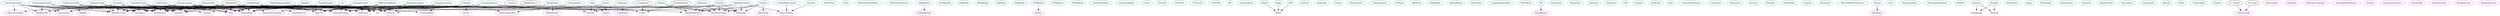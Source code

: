 digraph lang{
ConceptChunk	[shape=oval, color=turquoise4, label="ConceptChunk"];
CommonConcept	[shape=oval, color=turquoise4, label="CommonConcept"];
ConceptInstance	[shape=oval, color=turquoise4, label="ConceptInstance"];
Citation	[shape=oval, color=turquoise4, label="Citation"];
VarOrFunc	[shape=oval, color=turquoise4, label="VarOrFunc"];
CodeChunk	[shape=oval, color=turquoise4, label="CodeChunk"];
CodeVarChunk	[shape=oval, color=turquoise4, label="CodeVarChunk"];
CodeFuncChunk	[shape=oval, color=turquoise4, label="CodeFuncChunk"];
CI	[shape=oval, color=turquoise4, label="CI"];
ConstrainedChunk	[shape=oval, color=turquoise4, label="ConstrainedChunk"];
ConstrConcept	[shape=oval, color=turquoise4, label="ConstrConcept"];
DefinedQuantityDict	[shape=oval, color=turquoise4, label="DefinedQuantityDict"];
Term	[shape=oval, color=turquoise4, label="Term"];
DifferentialModel	[shape=oval, color=turquoise4, label="DifferentialModel"];
InitialValueProblem	[shape=oval, color=turquoise4, label="InitialValueProblem"];
ODESolverFormat	[shape=oval, color=turquoise4, label="ODESolverFormat"];
QDefinition	[shape=oval, color=turquoise4, label="QDefinition"];
NamedChunk	[shape=oval, color=turquoise4, label="NamedChunk"];
IdeaDict	[shape=oval, color=turquoise4, label="IdeaDict"];
QuantityDict	[shape=oval, color=turquoise4, label="QuantityDict"];
RelationConcept	[shape=oval, color=turquoise4, label="RelationConcept"];
UncertainChunk	[shape=oval, color=turquoise4, label="UncertainChunk"];
UncertQ	[shape=oval, color=turquoise4, label="UncertQ"];
UnitDefn	[shape=oval, color=turquoise4, label="UnitDefn"];
UnitEquation	[shape=oval, color=turquoise4, label="UnitEquation"];
UnitalChunk	[shape=oval, color=turquoise4, label="UnitalChunk"];
UnitaryChunk	[shape=oval, color=turquoise4, label="UnitaryChunk"];
ArithBinOp	[shape=oval, color=turquoise4, label="ArithBinOp"];
EqBinOp	[shape=oval, color=turquoise4, label="EqBinOp"];
BoolBinOp	[shape=oval, color=turquoise4, label="BoolBinOp"];
LABinOp	[shape=oval, color=turquoise4, label="LABinOp"];
OrdBinOp	[shape=oval, color=turquoise4, label="OrdBinOp"];
VVVBinOp	[shape=oval, color=turquoise4, label="VVVBinOp"];
VVNBinOp	[shape=oval, color=turquoise4, label="VVNBinOp"];
NVVBinOp	[shape=oval, color=turquoise4, label="NVVBinOp"];
AssocArithOper	[shape=oval, color=turquoise4, label="AssocArithOper"];
AssocBoolOper	[shape=oval, color=turquoise4, label="AssocBoolOper"];
UFunc	[shape=oval, color=turquoise4, label="UFunc"];
UFuncB	[shape=oval, color=turquoise4, label="UFuncB"];
UFuncVV	[shape=oval, color=turquoise4, label="UFuncVV"];
UFuncVN	[shape=oval, color=turquoise4, label="UFuncVN"];
CodeExpr	[shape=oval, color=turquoise4, label="CodeExpr"];
CiteField	[shape=oval, color=turquoise4, label="CiteField"];
HP	[shape=oval, color=turquoise4, label="HP"];
CitationKind	[shape=oval, color=turquoise4, label="CitationKind"];
Month	[shape=oval, color=turquoise4, label="Month"];
ListType	[shape=oval, color=turquoise4, label="ListType"];
ItemType	[shape=oval, color=turquoise4, label="ItemType"];
Contents	[shape=oval, color=turquoise4, label="Contents"];
DType	[shape=oval, color=turquoise4, label="DType"];
RawContent	[shape=oval, color=turquoise4, label="RawContent"];
LabelledContent	[shape=oval, color=turquoise4, label="LabelledContent"];
UnlabelledContent	[shape=oval, color=turquoise4, label="UnlabelledContent"];
ArithBinOp	[shape=oval, color=turquoise4, label="ArithBinOp"];
EqBinOp	[shape=oval, color=turquoise4, label="EqBinOp"];
BoolBinOp	[shape=oval, color=turquoise4, label="BoolBinOp"];
LABinOp	[shape=oval, color=turquoise4, label="LABinOp"];
OrdBinOp	[shape=oval, color=turquoise4, label="OrdBinOp"];
VVVBinOp	[shape=oval, color=turquoise4, label="VVVBinOp"];
VVNBinOp	[shape=oval, color=turquoise4, label="VVNBinOp"];
NVVBinOp	[shape=oval, color=turquoise4, label="NVVBinOp"];
AssocArithOper	[shape=oval, color=turquoise4, label="AssocArithOper"];
AssocBoolOper	[shape=oval, color=turquoise4, label="AssocBoolOper"];
UFunc	[shape=oval, color=turquoise4, label="UFunc"];
UFuncB	[shape=oval, color=turquoise4, label="UFuncB"];
UFuncVV	[shape=oval, color=turquoise4, label="UFuncVV"];
UFuncVN	[shape=oval, color=turquoise4, label="UFuncVN"];
Completeness	[shape=oval, color=turquoise4, label="Completeness"];
Expr	[shape=oval, color=turquoise4, label="Expr"];
LblType	[shape=oval, color=turquoise4, label="LblType"];
IRefProg	[shape=oval, color=turquoise4, label="IRefProg"];
Literal	[shape=oval, color=turquoise4, label="Literal"];
ArithBinOp	[shape=oval, color=turquoise4, label="ArithBinOp"];
EqBinOp	[shape=oval, color=turquoise4, label="EqBinOp"];
BoolBinOp	[shape=oval, color=turquoise4, label="BoolBinOp"];
LABinOp	[shape=oval, color=turquoise4, label="LABinOp"];
OrdBinOp	[shape=oval, color=turquoise4, label="OrdBinOp"];
VVVBinOp	[shape=oval, color=turquoise4, label="VVVBinOp"];
VVNBinOp	[shape=oval, color=turquoise4, label="VVNBinOp"];
NVVBinOp	[shape=oval, color=turquoise4, label="NVVBinOp"];
AssocArithOper	[shape=oval, color=turquoise4, label="AssocArithOper"];
AssocBoolOper	[shape=oval, color=turquoise4, label="AssocBoolOper"];
UFunc	[shape=oval, color=turquoise4, label="UFunc"];
UFuncB	[shape=oval, color=turquoise4, label="UFuncB"];
UFuncVV	[shape=oval, color=turquoise4, label="UFuncVV"];
UFuncVN	[shape=oval, color=turquoise4, label="UFuncVN"];
StatBinOp	[shape=oval, color=turquoise4, label="StatBinOp"];
SpaceBinOp	[shape=oval, color=turquoise4, label="SpaceBinOp"];
DerivType	[shape=oval, color=turquoise4, label="DerivType"];
ModelExpr	[shape=oval, color=turquoise4, label="ModelExpr"];
CapitalizationRule	[shape=oval, color=turquoise4, label="CapitalizationRule"];
PluralRule	[shape=oval, color=turquoise4, label="PluralRule"];
NP	[shape=oval, color=turquoise4, label="NP"];
EnumType	[shape=oval, color=turquoise4, label="EnumType"];
WrapType	[shape=oval, color=turquoise4, label="WrapType"];
SepType	[shape=oval, color=turquoise4, label="SepType"];
FoldType	[shape=oval, color=turquoise4, label="FoldType"];
URI	[shape=oval, color=turquoise4, label="URI"];
Scheme	[shape=oval, color=turquoise4, label="Scheme"];
Authority	[shape=oval, color=turquoise4, label="Authority"];
Port	[shape=oval, color=turquoise4, label="Port"];
ConstraintReason	[shape=oval, color=turquoise4, label="ConstraintReason"];
Constraint	[shape=oval, color=turquoise4, label="Constraint"];
DecRef	[shape=oval, color=turquoise4, label="DecRef"];
Derivation	[shape=oval, color=turquoise4, label="Derivation"];
SecCons	[shape=oval, color=turquoise4, label="SecCons"];
Partition	[shape=oval, color=turquoise4, label="Partition"];
Section	[shape=oval, color=turquoise4, label="Section"];
Section	[shape=oval, color=turquoise4, label="Section"];
SecHeader	[shape=oval, color=turquoise4, label="SecHeader"];
Content	[shape=oval, color=turquoise4, label="Content"];
Document	[shape=oval, color=turquoise4, label="Document"];
ShowTableOfContents	[shape=oval, color=turquoise4, label="ShowTableOfContents"];
Person	[shape=oval, color=turquoise4, label="Person"];
Conv	[shape=oval, color=turquoise4, label="Conv"];
Reference	[shape=oval, color=turquoise4, label="Reference"];
SentenceStyle	[shape=oval, color=turquoise4, label="SentenceStyle"];
TermCapitalization	[shape=oval, color=turquoise4, label="TermCapitalization"];
RefInfo	[shape=oval, color=turquoise4, label="RefInfo"];
Sentence	[shape=oval, color=turquoise4, label="Sentence"];
ShortName	[shape=oval, color=turquoise4, label="ShortName"];
Space	[shape=oval, color=turquoise4, label="Space"];
RTopology	[shape=oval, color=turquoise4, label="RTopology"];
DomainDesc	[shape=oval, color=turquoise4, label="DomainDesc"];
Inclusive	[shape=oval, color=turquoise4, label="Inclusive"];
RealInterval	[shape=oval, color=turquoise4, label="RealInterval"];
Stage	[shape=oval, color=turquoise4, label="Stage"];
Decoration	[shape=oval, color=turquoise4, label="Decoration"];
Symbol	[shape=oval, color=turquoise4, label="Symbol"];
UID	[shape=oval, color=turquoise4, label="UID"];
Uncertainty	[shape=oval, color=turquoise4, label="Uncertainty"];
Special	[shape=oval, color=turquoise4, label="Special"];
UDefn	[shape=oval, color=turquoise4, label="UDefn"];
UnitSymbol	[shape=oval, color=turquoise4, label="UnitSymbol"];
USymb	[shape=oval, color=turquoise4, label="USymb"];
Eq	[shape=oval, color=pink, label="Eq"];
HasUID	[shape=oval, color=pink, label="HasUID"];
NamedIdea	[shape=oval, color=pink, label="NamedIdea"];
Idea	[shape=oval, color=pink, label="Idea"];
Definition	[shape=oval, color=pink, label="Definition"];
ConceptDomain	[shape=oval, color=pink, label="ConceptDomain"];
CommonIdea	[shape=oval, color=pink, label="CommonIdea"];
HasShortName	[shape=oval, color=pink, label="HasShortName"];
HasRefAddress	[shape=oval, color=pink, label="HasRefAddress"];
Referable	[shape=oval, color=pink, label="Referable"];
HasUID	[shape=oval, color=pink, label="HasUID"];
HasShortName	[shape=oval, color=pink, label="HasShortName"];
HasFields	[shape=oval, color=pink, label="HasFields"];
Referable	[shape=oval, color=pink, label="Referable"];
HasRefAddress	[shape=oval, color=pink, label="HasRefAddress"];
HasUID	[shape=oval, color=pink, label="HasUID"];
NamedIdea	[shape=oval, color=pink, label="NamedIdea"];
Idea	[shape=oval, color=pink, label="Idea"];
HasSpace	[shape=oval, color=pink, label="HasSpace"];
HasSymbol	[shape=oval, color=pink, label="HasSymbol"];
Quantity	[shape=oval, color=pink, label="Quantity"];
Eq	[shape=oval, color=pink, label="Eq"];
MayHaveUnit	[shape=oval, color=pink, label="MayHaveUnit"];
Callable	[shape=oval, color=pink, label="Callable"];
HasUID	[shape=oval, color=pink, label="HasUID"];
NamedIdea	[shape=oval, color=pink, label="NamedIdea"];
Idea	[shape=oval, color=pink, label="Idea"];
CommonIdea	[shape=oval, color=pink, label="CommonIdea"];
ConceptDomain	[shape=oval, color=pink, label="ConceptDomain"];
HasUID	[shape=oval, color=pink, label="HasUID"];
NamedIdea	[shape=oval, color=pink, label="NamedIdea"];
Idea	[shape=oval, color=pink, label="Idea"];
HasSpace	[shape=oval, color=pink, label="HasSpace"];
HasSymbol	[shape=oval, color=pink, label="HasSymbol"];
Quantity	[shape=oval, color=pink, label="Quantity"];
Constrained	[shape=oval, color=pink, label="Constrained"];
HasReasVal	[shape=oval, color=pink, label="HasReasVal"];
Eq	[shape=oval, color=pink, label="Eq"];
MayHaveUnit	[shape=oval, color=pink, label="MayHaveUnit"];
Definition	[shape=oval, color=pink, label="Definition"];
ConceptDomain	[shape=oval, color=pink, label="ConceptDomain"];
Express	[shape=oval, color=pink, label="Express"];
HasUID	[shape=oval, color=pink, label="HasUID"];
Eq	[shape=oval, color=pink, label="Eq"];
NamedIdea	[shape=oval, color=pink, label="NamedIdea"];
Idea	[shape=oval, color=pink, label="Idea"];
Definition	[shape=oval, color=pink, label="Definition"];
ConceptDomain	[shape=oval, color=pink, label="ConceptDomain"];
HasSpace	[shape=oval, color=pink, label="HasSpace"];
HasSymbol	[shape=oval, color=pink, label="HasSymbol"];
Quantity	[shape=oval, color=pink, label="Quantity"];
MayHaveUnit	[shape=oval, color=pink, label="MayHaveUnit"];
Express	[shape=oval, color=pink, label="Express"];
HasUID	[shape=oval, color=pink, label="HasUID"];
Eq	[shape=oval, color=pink, label="Eq"];
NamedIdea	[shape=oval, color=pink, label="NamedIdea"];
Idea	[shape=oval, color=pink, label="Idea"];
Definition	[shape=oval, color=pink, label="Definition"];
ConceptDomain	[shape=oval, color=pink, label="ConceptDomain"];
Express	[shape=oval, color=pink, label="Express"];
RequiresChecking	[shape=oval, color=pink, label="RequiresChecking"];
HasUID	[shape=oval, color=pink, label="HasUID"];
NamedIdea	[shape=oval, color=pink, label="NamedIdea"];
Idea	[shape=oval, color=pink, label="Idea"];
HasSpace	[shape=oval, color=pink, label="HasSpace"];
HasSymbol	[shape=oval, color=pink, label="HasSymbol"];
Definition	[shape=oval, color=pink, label="Definition"];
Quantity	[shape=oval, color=pink, label="Quantity"];
Eq	[shape=oval, color=pink, label="Eq"];
MayHaveUnit	[shape=oval, color=pink, label="MayHaveUnit"];
DefiningExpr	[shape=oval, color=pink, label="DefiningExpr"];
Express	[shape=oval, color=pink, label="Express"];
ConceptDomain	[shape=oval, color=pink, label="ConceptDomain"];
RequiresChecking	[shape=oval, color=pink, label="RequiresChecking"];
Eq	[shape=oval, color=pink, label="Eq"];
HasUID	[shape=oval, color=pink, label="HasUID"];
NamedIdea	[shape=oval, color=pink, label="NamedIdea"];
Idea	[shape=oval, color=pink, label="Idea"];
HasUID	[shape=oval, color=pink, label="HasUID"];
NamedIdea	[shape=oval, color=pink, label="NamedIdea"];
Idea	[shape=oval, color=pink, label="Idea"];
HasSpace	[shape=oval, color=pink, label="HasSpace"];
HasSymbol	[shape=oval, color=pink, label="HasSymbol"];
Quantity	[shape=oval, color=pink, label="Quantity"];
Eq	[shape=oval, color=pink, label="Eq"];
MayHaveUnit	[shape=oval, color=pink, label="MayHaveUnit"];
Express	[shape=oval, color=pink, label="Express"];
HasUID	[shape=oval, color=pink, label="HasUID"];
Eq	[shape=oval, color=pink, label="Eq"];
NamedIdea	[shape=oval, color=pink, label="NamedIdea"];
Idea	[shape=oval, color=pink, label="Idea"];
Definition	[shape=oval, color=pink, label="Definition"];
ConceptDomain	[shape=oval, color=pink, label="ConceptDomain"];
Express	[shape=oval, color=pink, label="Express"];
HasUID	[shape=oval, color=pink, label="HasUID"];
Eq	[shape=oval, color=pink, label="Eq"];
NamedIdea	[shape=oval, color=pink, label="NamedIdea"];
Idea	[shape=oval, color=pink, label="Idea"];
HasSpace	[shape=oval, color=pink, label="HasSpace"];
HasSymbol	[shape=oval, color=pink, label="HasSymbol"];
Quantity	[shape=oval, color=pink, label="Quantity"];
Constrained	[shape=oval, color=pink, label="Constrained"];
HasReasVal	[shape=oval, color=pink, label="HasReasVal"];
HasUncertainty	[shape=oval, color=pink, label="HasUncertainty"];
MayHaveUnit	[shape=oval, color=pink, label="MayHaveUnit"];
Definition	[shape=oval, color=pink, label="Definition"];
ConceptDomain	[shape=oval, color=pink, label="ConceptDomain"];
Express	[shape=oval, color=pink, label="Express"];
HasUID	[shape=oval, color=pink, label="HasUID"];
NamedIdea	[shape=oval, color=pink, label="NamedIdea"];
Idea	[shape=oval, color=pink, label="Idea"];
Definition	[shape=oval, color=pink, label="Definition"];
Eq	[shape=oval, color=pink, label="Eq"];
ConceptDomain	[shape=oval, color=pink, label="ConceptDomain"];
HasUnitSymbol	[shape=oval, color=pink, label="HasUnitSymbol"];
IsUnit	[shape=oval, color=pink, label="IsUnit"];
HasUID	[shape=oval, color=pink, label="HasUID"];
NamedIdea	[shape=oval, color=pink, label="NamedIdea"];
Idea	[shape=oval, color=pink, label="Idea"];
Definition	[shape=oval, color=pink, label="Definition"];
ConceptDomain	[shape=oval, color=pink, label="ConceptDomain"];
HasSpace	[shape=oval, color=pink, label="HasSpace"];
HasSymbol	[shape=oval, color=pink, label="HasSymbol"];
Quantity	[shape=oval, color=pink, label="Quantity"];
Unitary	[shape=oval, color=pink, label="Unitary"];
MayHaveUnit	[shape=oval, color=pink, label="MayHaveUnit"];
TempHasUnit	[shape=oval, color=pink, label="TempHasUnit"];
Eq	[shape=oval, color=pink, label="Eq"];
Express	[shape=oval, color=pink, label="Express"];
HasUID	[shape=oval, color=pink, label="HasUID"];
NamedIdea	[shape=oval, color=pink, label="NamedIdea"];
Idea	[shape=oval, color=pink, label="Idea"];
HasSpace	[shape=oval, color=pink, label="HasSpace"];
HasSymbol	[shape=oval, color=pink, label="HasSymbol"];
Quantity	[shape=oval, color=pink, label="Quantity"];
MayHaveUnit	[shape=oval, color=pink, label="MayHaveUnit"];
CanGenCode	[shape=oval, color=pink, label="CanGenCode"];
LiteralC	[shape=oval, color=pink, label="LiteralC"];
Show	[shape=oval, color=pink, label="Show"];
HasUID	[shape=oval, color=pink, label="HasUID"];
Eq	[shape=oval, color=pink, label="Eq"];
HasRefAddress	[shape=oval, color=pink, label="HasRefAddress"];
HasShortName	[shape=oval, color=pink, label="HasShortName"];
HasContents	[shape=oval, color=pink, label="HasContents"];
Referable	[shape=oval, color=pink, label="Referable"];
ExprC	[shape=oval, color=pink, label="ExprC"];
Eq	[shape=oval, color=pink, label="Eq"];
LiteralC	[shape=oval, color=pink, label="LiteralC"];
Typed	[shape=oval, color=pink, label="Typed"];
Eq	[shape=oval, color=pink, label="Eq"];
Typed	[shape=oval, color=pink, label="Typed"];
Eq	[shape=oval, color=pink, label="Eq"];
LiteralC	[shape=oval, color=pink, label="LiteralC"];
Eq	[shape=oval, color=pink, label="Eq"];
HasUID	[shape=oval, color=pink, label="HasUID"];
HasRefAddress	[shape=oval, color=pink, label="HasRefAddress"];
HasShortName	[shape=oval, color=pink, label="HasShortName"];
HasUID	[shape=oval, color=pink, label="HasUID"];
Eq	[shape=oval, color=pink, label="Eq"];
HasShortName	[shape=oval, color=pink, label="HasShortName"];
Referable	[shape=oval, color=pink, label="Referable"];
HasRefAddress	[shape=oval, color=pink, label="HasRefAddress"];
Express	[shape=oval, color=pink, label="Express"];
Eq	[shape=oval, color=pink, label="Eq"];
HasUID	[shape=oval, color=pink, label="HasUID"];
HasRefAddress	[shape=oval, color=pink, label="HasRefAddress"];
HasShortName	[shape=oval, color=pink, label="HasShortName"];
Referable	[shape=oval, color=pink, label="Referable"];
Semigroup	[shape=oval, color=pink, label="Semigroup"];
Monoid	[shape=oval, color=pink, label="Monoid"];
Show	[shape=oval, color=pink, label="Show"];
Semigroup	[shape=oval, color=pink, label="Semigroup"];
Monoid	[shape=oval, color=pink, label="Monoid"];
Show	[shape=oval, color=pink, label="Show"];
HasCitation	[shape=oval, color=magenta, label="HasCitation"];
CodeIdea	[shape=oval, color=magenta, label="CodeIdea"];
DefiningCodeExpr	[shape=oval, color=magenta, label="DefiningCodeExpr"];
NamedIdea	[shape=oval, color=magenta, label="NamedIdea"];
Idea	[shape=oval, color=magenta, label="Idea"];
MayHaveUnit	[shape=oval, color=magenta, label="MayHaveUnit"];
TempHasUnit	[shape=oval, color=magenta, label="TempHasUnit"];
Unitary	[shape=oval, color=magenta, label="Unitary"];
CodeExprC	[shape=oval, color=magenta, label="CodeExprC"];
CanGenCode	[shape=oval, color=magenta, label="CanGenCode"];
HasFields	[shape=oval, color=magenta, label="HasFields"];
HasContents	[shape=oval, color=magenta, label="HasContents"];
ExprC	[shape=oval, color=magenta, label="ExprC"];
Pretty	[shape=oval, color=magenta, label="Pretty"];
HasRefAddress	[shape=oval, color=magenta, label="HasRefAddress"];
Referable	[shape=oval, color=magenta, label="Referable"];
LiteralC	[shape=oval, color=magenta, label="LiteralC"];
ModelExprC	[shape=oval, color=magenta, label="ModelExprC"];
Definition	[shape=oval, color=magenta, label="Definition"];
HasAdditionalNotes	[shape=oval, color=magenta, label="HasAdditionalNotes"];
ConceptDomain	[shape=oval, color=magenta, label="ConceptDomain"];
CommonIdea	[shape=oval, color=magenta, label="CommonIdea"];
Constrained	[shape=oval, color=magenta, label="Constrained"];
HasReasVal	[shape=oval, color=magenta, label="HasReasVal"];
Quantity	[shape=oval, color=magenta, label="Quantity"];
Callable	[shape=oval, color=magenta, label="Callable"];
HasUnitSymbol	[shape=oval, color=magenta, label="HasUnitSymbol"];
IsUnit	[shape=oval, color=magenta, label="IsUnit"];
UnitEq	[shape=oval, color=magenta, label="UnitEq"];
DefiningExpr	[shape=oval, color=magenta, label="DefiningExpr"];
IsArgumentName	[shape=oval, color=magenta, label="IsArgumentName"];
HasDecRef	[shape=oval, color=magenta, label="HasDecRef"];
HasDerivation	[shape=oval, color=magenta, label="HasDerivation"];
Express	[shape=oval, color=magenta, label="Express"];
NounPhrase	[shape=oval, color=magenta, label="NounPhrase"];
HasName	[shape=oval, color=magenta, label="HasName"];
HasReference	[shape=oval, color=magenta, label="HasReference"];
HasShortName	[shape=oval, color=magenta, label="HasShortName"];
HasSpace	[shape=oval, color=magenta, label="HasSpace"];
HasSymbol	[shape=oval, color=magenta, label="HasSymbol"];
HasUID	[shape=oval, color=magenta, label="HasUID"];
HasUncertainty	[shape=oval, color=magenta, label="HasUncertainty"];
RenderSpecial	[shape=oval, color=magenta, label="RenderSpecial"];
Typed	[shape=oval, color=magenta, label="Typed"];
RequiresChecking	[shape=oval, color=magenta, label="RequiresChecking"];
ConceptChunk -> Eq;
ConceptChunk -> HasUID;
ConceptChunk -> NamedIdea;
ConceptChunk -> Idea;
ConceptChunk -> Definition;
ConceptChunk -> ConceptDomain;
CommonConcept -> Eq;
CommonConcept -> HasUID;
CommonConcept -> NamedIdea;
CommonConcept -> Idea;
CommonConcept -> Definition;
CommonConcept -> CommonIdea;
CommonConcept -> ConceptDomain;
ConceptInstance -> Eq;
ConceptInstance -> HasUID;
ConceptInstance -> NamedIdea;
ConceptInstance -> Idea;
ConceptInstance -> Definition;
ConceptInstance -> ConceptDomain;
ConceptInstance -> HasShortName;
ConceptInstance -> HasRefAddress;
ConceptInstance -> Referable;
Citation -> HasUID;
Citation -> HasShortName;
Citation -> HasFields;
Citation -> Referable;
Citation -> HasRefAddress;
CodeChunk -> HasUID;
CodeChunk -> NamedIdea;
CodeChunk -> Idea;
CodeChunk -> HasSpace;
CodeChunk -> HasSymbol;
CodeChunk -> Quantity;
CodeChunk -> Eq;
CodeChunk -> MayHaveUnit;
CodeVarChunk -> HasUID;
CodeVarChunk -> NamedIdea;
CodeVarChunk -> Idea;
CodeVarChunk -> HasSpace;
CodeVarChunk -> HasSymbol;
CodeVarChunk -> Quantity;
CodeVarChunk -> Eq;
CodeVarChunk -> MayHaveUnit;
CodeFuncChunk -> HasUID;
CodeFuncChunk -> NamedIdea;
CodeFuncChunk -> Idea;
CodeFuncChunk -> HasSpace;
CodeFuncChunk -> HasSymbol;
CodeFuncChunk -> Quantity;
CodeFuncChunk -> Callable;
CodeFuncChunk -> Eq;
CodeFuncChunk -> MayHaveUnit;
CI -> HasUID;
CI -> NamedIdea;
CI -> Idea;
CI -> CommonIdea;
CI -> ConceptDomain;
ConstrainedChunk -> HasUID;
ConstrainedChunk -> NamedIdea;
ConstrainedChunk -> Idea;
ConstrainedChunk -> HasSpace;
ConstrainedChunk -> HasSymbol;
ConstrainedChunk -> Quantity;
ConstrainedChunk -> Constrained;
ConstrainedChunk -> HasReasVal;
ConstrainedChunk -> Eq;
ConstrainedChunk -> MayHaveUnit;
ConstrConcept -> HasUID;
ConstrConcept -> NamedIdea;
ConstrConcept -> Idea;
ConstrConcept -> HasSpace;
ConstrConcept -> HasSymbol;
ConstrConcept -> Quantity;
ConstrConcept -> Definition;
ConstrConcept -> ConceptDomain;
ConstrConcept -> Constrained;
ConstrConcept -> HasReasVal;
ConstrConcept -> Eq;
ConstrConcept -> MayHaveUnit;
ConstrConcept -> Express;
DefinedQuantityDict -> HasUID;
DefinedQuantityDict -> Eq;
DefinedQuantityDict -> NamedIdea;
DefinedQuantityDict -> Idea;
DefinedQuantityDict -> Definition;
DefinedQuantityDict -> ConceptDomain;
DefinedQuantityDict -> HasSpace;
DefinedQuantityDict -> HasSymbol;
DefinedQuantityDict -> Quantity;
DefinedQuantityDict -> MayHaveUnit;
DefinedQuantityDict -> Express;
DifferentialModel -> HasUID;
DifferentialModel -> Eq;
DifferentialModel -> NamedIdea;
DifferentialModel -> Idea;
DifferentialModel -> Definition;
DifferentialModel -> ConceptDomain;
DifferentialModel -> Express;
DifferentialModel -> RequiresChecking;
_QDefinition -> HasUID;
_QDefinition -> NamedIdea;
_QDefinition -> Idea;
_QDefinition -> HasSpace;
_QDefinition -> HasSymbol;
_QDefinition -> Definition;
_QDefinition -> Quantity;
_QDefinition -> Eq;
_QDefinition -> MayHaveUnit;
QDefinition -> DefiningExpr;
QDefinition_e -> Express;
_QDefinition -> ConceptDomain;
_QDefinition -> RequiresChecking;
NamedChunk -> Eq;
NamedChunk -> HasUID;
NamedChunk -> NamedIdea;
NamedChunk -> Idea;
IdeaDict -> Eq;
IdeaDict -> HasUID;
IdeaDict -> NamedIdea;
IdeaDict -> Idea;
QuantityDict -> HasUID;
QuantityDict -> NamedIdea;
QuantityDict -> Idea;
QuantityDict -> HasSpace;
QuantityDict -> HasSymbol;
QuantityDict -> Quantity;
QuantityDict -> Eq;
QuantityDict -> MayHaveUnit;
QuantityDict -> Express;
RelationConcept -> HasUID;
RelationConcept -> Eq;
RelationConcept -> NamedIdea;
RelationConcept -> Idea;
RelationConcept -> Definition;
RelationConcept -> ConceptDomain;
RelationConcept -> Express;
UncertainChunk -> HasUID;
UncertainChunk -> Eq;
UncertainChunk -> NamedIdea;
UncertainChunk -> Idea;
UncertainChunk -> HasSpace;
UncertainChunk -> HasSymbol;
UncertainChunk -> Quantity;
UncertainChunk -> Constrained;
UncertainChunk -> HasReasVal;
UncertainChunk -> HasUncertainty;
UncertainChunk -> MayHaveUnit;
UncertQ -> Eq;
UncertQ -> HasUID;
UncertQ -> NamedIdea;
UncertQ -> Idea;
UncertQ -> HasSpace;
UncertQ -> HasSymbol;
UncertQ -> Quantity;
UncertQ -> HasUncertainty;
UncertQ -> Constrained;
UncertQ -> HasReasVal;
UncertQ -> Definition;
UncertQ -> ConceptDomain;
UncertQ -> MayHaveUnit;
UncertQ -> Express;
UnitDefn -> HasUID;
UnitDefn -> NamedIdea;
UnitDefn -> Idea;
UnitDefn -> Definition;
UnitDefn -> Eq;
UnitDefn -> ConceptDomain;
UnitDefn -> HasUnitSymbol;
UnitDefn -> IsUnit;
UnitEquation -> HasUnitSymbol;
UnitalChunk -> HasUID;
UnitalChunk -> NamedIdea;
UnitalChunk -> Idea;
UnitalChunk -> Definition;
UnitalChunk -> ConceptDomain;
UnitalChunk -> HasSpace;
UnitalChunk -> HasSymbol;
UnitalChunk -> Quantity;
UnitalChunk -> Unitary;
UnitalChunk -> MayHaveUnit;
UnitalChunk -> TempHasUnit;
UnitalChunk -> Eq;
UnitalChunk -> Express;
UnitaryChunk -> HasUID;
UnitaryChunk -> NamedIdea;
UnitaryChunk -> Idea;
UnitaryChunk -> HasSpace;
UnitaryChunk -> HasSymbol;
UnitaryChunk -> Quantity;
UnitaryChunk -> Unitary;
UnitaryChunk -> MayHaveUnit;
CodeExpr -> CodeExprC;
LL_Literal -> CanGenCode;
LD_Expr -> CanGenCode;
CodeExpr -> LiteralC;
Month -> Show;
LabelledContent -> HasUID;
LabelledContent -> Eq;
LabelledContent -> HasRefAddress;
LabelledContent -> HasContents;
LabelledContent -> HasShortName;
UnlabelledContent -> HasContents;
Contents -> HasContents;
LabelledContent -> Referable;
Expr -> ExprC;
M_ModelExpr -> ExprC;
C_CodeExpr -> ExprC;
Expr -> Eq;
VVVBinOp -> Pretty;
Expr -> LiteralC;
Expr -> Typed;
Literal -> LiteralC;
_Literal -> Eq;
Literal -> Typed;
ModelExpr -> ModelExprC;
ModelExpr -> Eq;
ModelExpr -> LiteralC;
DecRef -> Eq;
DecRef -> HasUID;
DecRef -> HasRefAddress;
DecRef -> HasShortName;
Section -> HasUID;
Section -> Eq;
Section -> HasShortName;
Section -> Referable;
Section -> HasRefAddress;
Literal -> Express;
Expr -> Express;
ModelExpr -> Express;
NP -> NounPhrase;
Person -> HasName;
Reference -> Eq;
Reference -> HasUID;
Reference -> HasRefAddress;
Reference -> HasShortName;
Reference -> Referable;
Sentence -> Semigroup;
Sentence -> Monoid;
Stage -> Show;
Symbol -> Semigroup;
Symbol -> Monoid;
UID -> Show;
}
